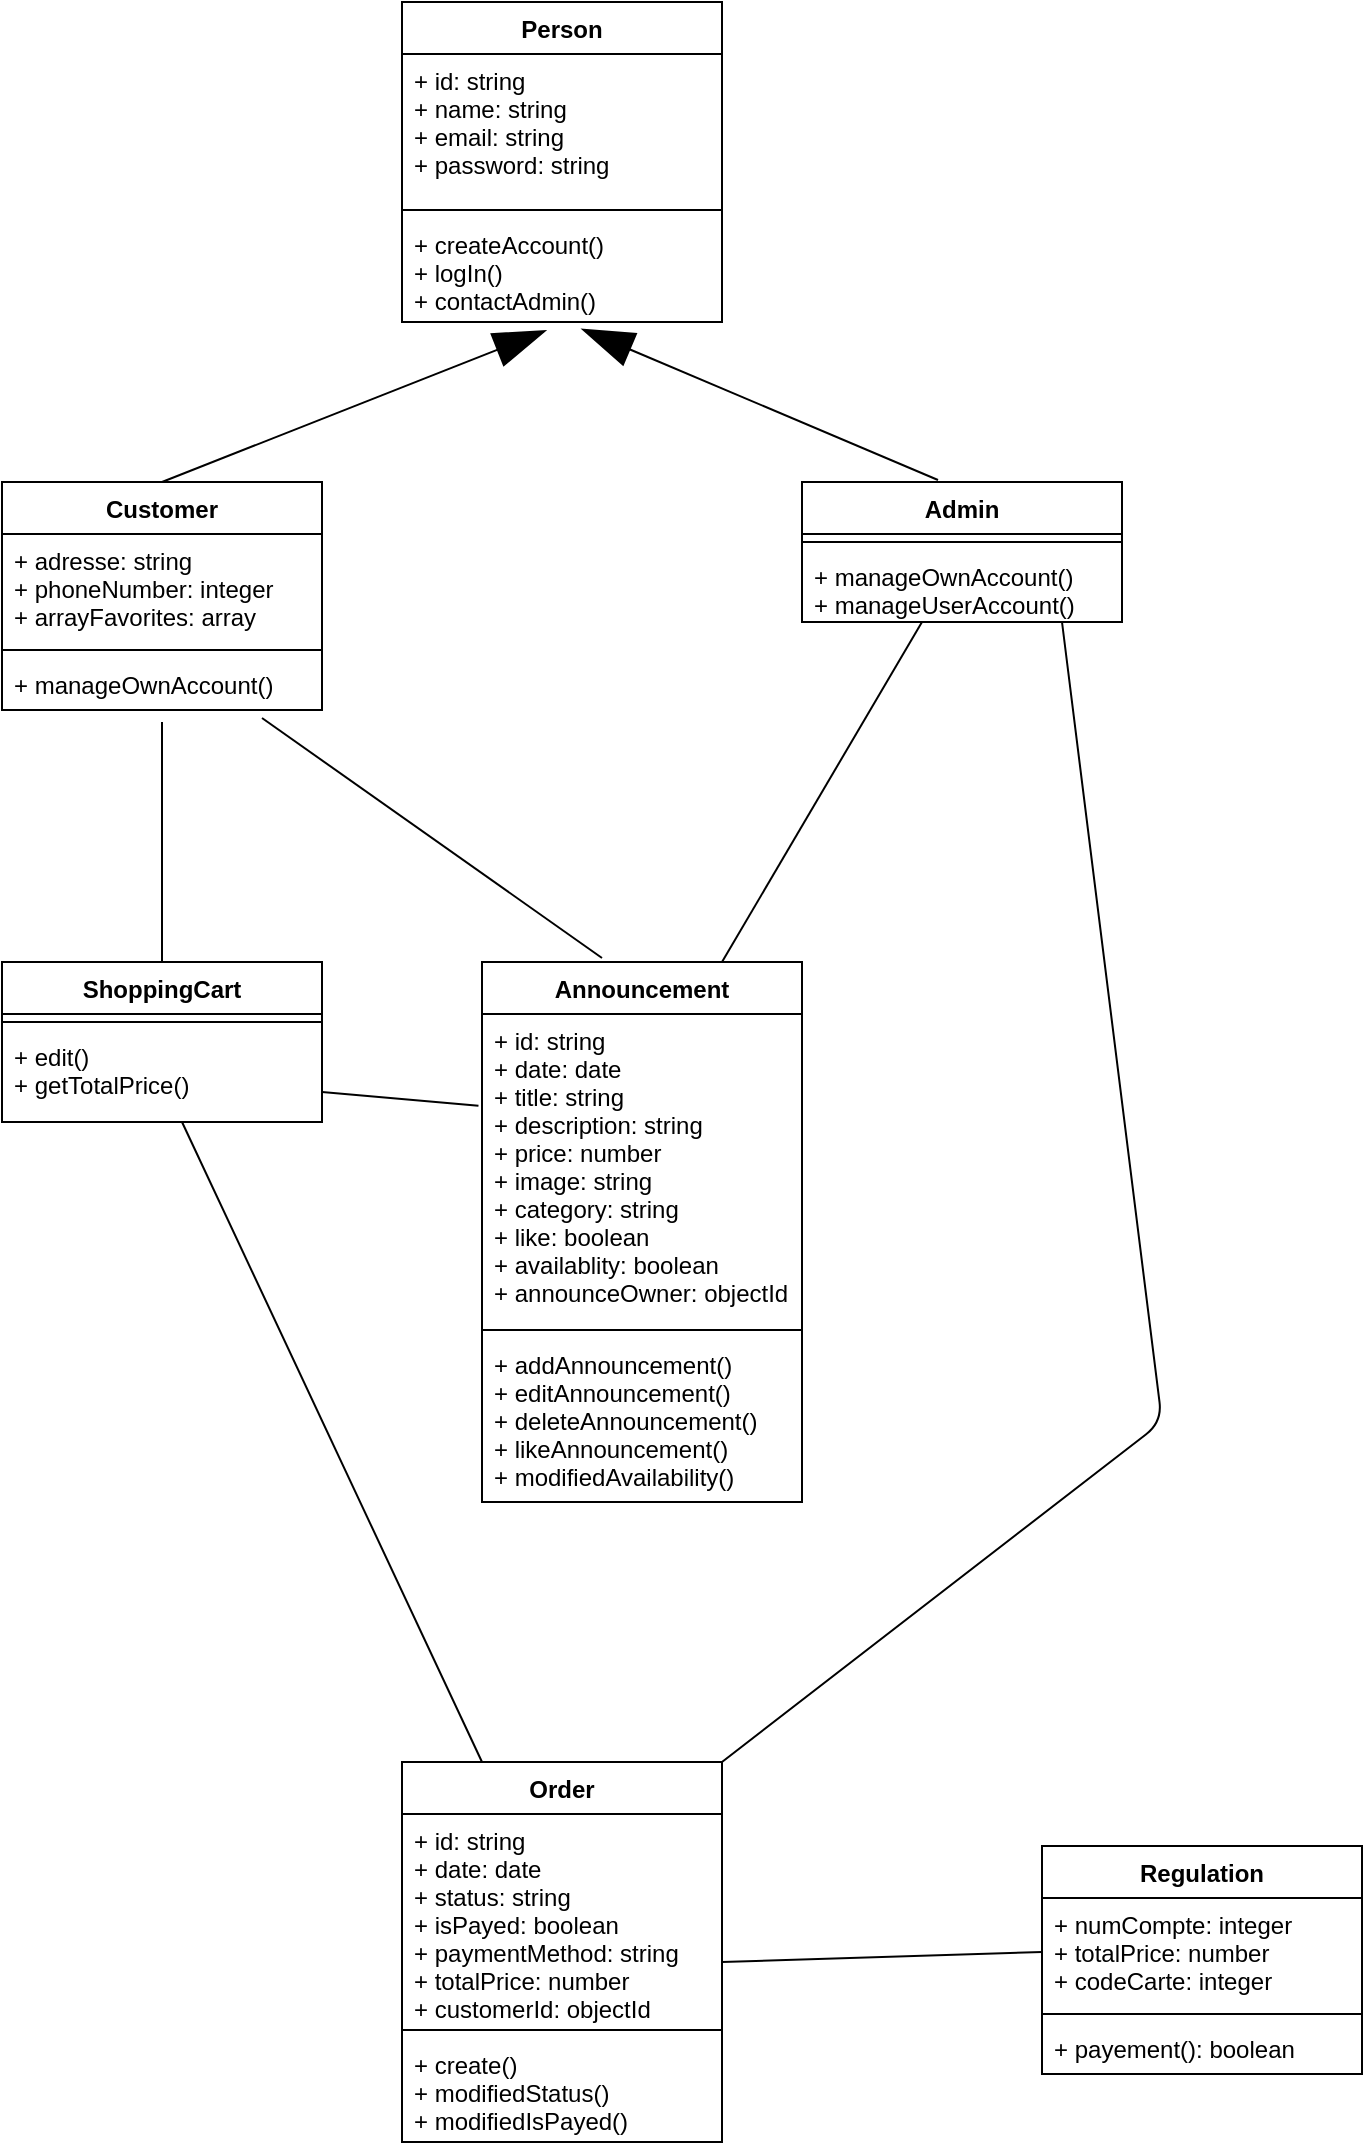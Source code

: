 <mxfile>
    <diagram id="ls-O7UvUpqgBh4XwHmF5" name="Page-1">
        <mxGraphModel dx="865" dy="425" grid="1" gridSize="10" guides="1" tooltips="1" connect="1" arrows="1" fold="1" page="1" pageScale="1" pageWidth="827" pageHeight="1169" math="0" shadow="0">
            <root>
                <mxCell id="0"/>
                <mxCell id="1" parent="0"/>
                <mxCell id="57" value="Person" style="swimlane;fontStyle=1;align=center;verticalAlign=top;childLayout=stackLayout;horizontal=1;startSize=26;horizontalStack=0;resizeParent=1;resizeParentMax=0;resizeLast=0;collapsible=1;marginBottom=0;" parent="1" vertex="1">
                    <mxGeometry x="280" y="40" width="160" height="160" as="geometry"/>
                </mxCell>
                <mxCell id="58" value="+ id: string&#10;+ name: string&#10;+ email: string&#10;+ password: string&#10;" style="text;strokeColor=none;fillColor=none;align=left;verticalAlign=top;spacingLeft=4;spacingRight=4;overflow=hidden;rotatable=0;points=[[0,0.5],[1,0.5]];portConstraint=eastwest;" parent="57" vertex="1">
                    <mxGeometry y="26" width="160" height="74" as="geometry"/>
                </mxCell>
                <mxCell id="59" value="" style="line;strokeWidth=1;fillColor=none;align=left;verticalAlign=middle;spacingTop=-1;spacingLeft=3;spacingRight=3;rotatable=0;labelPosition=right;points=[];portConstraint=eastwest;" parent="57" vertex="1">
                    <mxGeometry y="100" width="160" height="8" as="geometry"/>
                </mxCell>
                <mxCell id="60" value="+ createAccount()&#10;+ logIn()&#10;+ contactAdmin()" style="text;strokeColor=none;fillColor=none;align=left;verticalAlign=top;spacingLeft=4;spacingRight=4;overflow=hidden;rotatable=0;points=[[0,0.5],[1,0.5]];portConstraint=eastwest;" parent="57" vertex="1">
                    <mxGeometry y="108" width="160" height="52" as="geometry"/>
                </mxCell>
                <mxCell id="69" value="Admin" style="swimlane;fontStyle=1;align=center;verticalAlign=top;childLayout=stackLayout;horizontal=1;startSize=26;horizontalStack=0;resizeParent=1;resizeParentMax=0;resizeLast=0;collapsible=1;marginBottom=0;" parent="1" vertex="1">
                    <mxGeometry x="480" y="280" width="160" height="70" as="geometry"/>
                </mxCell>
                <mxCell id="71" value="" style="line;strokeWidth=1;fillColor=none;align=left;verticalAlign=middle;spacingTop=-1;spacingLeft=3;spacingRight=3;rotatable=0;labelPosition=right;points=[];portConstraint=eastwest;" parent="69" vertex="1">
                    <mxGeometry y="26" width="160" height="8" as="geometry"/>
                </mxCell>
                <mxCell id="72" value="+ manageOwnAccount()&#10;+ manageUserAccount()" style="text;strokeColor=none;fillColor=none;align=left;verticalAlign=top;spacingLeft=4;spacingRight=4;overflow=hidden;rotatable=0;points=[[0,0.5],[1,0.5]];portConstraint=eastwest;" parent="69" vertex="1">
                    <mxGeometry y="34" width="160" height="36" as="geometry"/>
                </mxCell>
                <mxCell id="73" value="Customer" style="swimlane;fontStyle=1;align=center;verticalAlign=top;childLayout=stackLayout;horizontal=1;startSize=26;horizontalStack=0;resizeParent=1;resizeParentMax=0;resizeLast=0;collapsible=1;marginBottom=0;" parent="1" vertex="1">
                    <mxGeometry x="80" y="280" width="160" height="114" as="geometry"/>
                </mxCell>
                <mxCell id="74" value="+ adresse: string&#10;+ phoneNumber: integer&#10;+ arrayFavorites: array" style="text;strokeColor=none;fillColor=none;align=left;verticalAlign=top;spacingLeft=4;spacingRight=4;overflow=hidden;rotatable=0;points=[[0,0.5],[1,0.5]];portConstraint=eastwest;" parent="73" vertex="1">
                    <mxGeometry y="26" width="160" height="54" as="geometry"/>
                </mxCell>
                <mxCell id="75" value="" style="line;strokeWidth=1;fillColor=none;align=left;verticalAlign=middle;spacingTop=-1;spacingLeft=3;spacingRight=3;rotatable=0;labelPosition=right;points=[];portConstraint=eastwest;" parent="73" vertex="1">
                    <mxGeometry y="80" width="160" height="8" as="geometry"/>
                </mxCell>
                <mxCell id="76" value="+ manageOwnAccount()" style="text;strokeColor=none;fillColor=none;align=left;verticalAlign=top;spacingLeft=4;spacingRight=4;overflow=hidden;rotatable=0;points=[[0,0.5],[1,0.5]];portConstraint=eastwest;" parent="73" vertex="1">
                    <mxGeometry y="88" width="160" height="26" as="geometry"/>
                </mxCell>
                <mxCell id="77" value="ShoppingCart" style="swimlane;fontStyle=1;align=center;verticalAlign=top;childLayout=stackLayout;horizontal=1;startSize=26;horizontalStack=0;resizeParent=1;resizeParentMax=0;resizeLast=0;collapsible=1;marginBottom=0;" parent="1" vertex="1">
                    <mxGeometry x="80" y="520" width="160" height="80" as="geometry"/>
                </mxCell>
                <mxCell id="79" value="" style="line;strokeWidth=1;fillColor=none;align=left;verticalAlign=middle;spacingTop=-1;spacingLeft=3;spacingRight=3;rotatable=0;labelPosition=right;points=[];portConstraint=eastwest;" parent="77" vertex="1">
                    <mxGeometry y="26" width="160" height="8" as="geometry"/>
                </mxCell>
                <mxCell id="80" value="+ edit()&#10;+ getTotalPrice()" style="text;strokeColor=none;fillColor=none;align=left;verticalAlign=top;spacingLeft=4;spacingRight=4;overflow=hidden;rotatable=0;points=[[0,0.5],[1,0.5]];portConstraint=eastwest;" parent="77" vertex="1">
                    <mxGeometry y="34" width="160" height="46" as="geometry"/>
                </mxCell>
                <mxCell id="81" value="Announcement" style="swimlane;fontStyle=1;align=center;verticalAlign=top;childLayout=stackLayout;horizontal=1;startSize=26;horizontalStack=0;resizeParent=1;resizeParentMax=0;resizeLast=0;collapsible=1;marginBottom=0;" parent="1" vertex="1">
                    <mxGeometry x="320" y="520" width="160" height="270" as="geometry"/>
                </mxCell>
                <mxCell id="82" value="+ id: string&#10;+ date: date&#10;+ title: string&#10;+ description: string&#10;+ price: number&#10;+ image: string&#10;+ category: string&#10;+ like: boolean&#10;+ availablity: boolean&#10;+ announceOwner: objectId" style="text;strokeColor=none;fillColor=none;align=left;verticalAlign=top;spacingLeft=4;spacingRight=4;overflow=hidden;rotatable=0;points=[[0,0.5],[1,0.5]];portConstraint=eastwest;" parent="81" vertex="1">
                    <mxGeometry y="26" width="160" height="154" as="geometry"/>
                </mxCell>
                <mxCell id="83" value="" style="line;strokeWidth=1;fillColor=none;align=left;verticalAlign=middle;spacingTop=-1;spacingLeft=3;spacingRight=3;rotatable=0;labelPosition=right;points=[];portConstraint=eastwest;" parent="81" vertex="1">
                    <mxGeometry y="180" width="160" height="8" as="geometry"/>
                </mxCell>
                <mxCell id="84" value="+ addAnnouncement()&#10;+ editAnnouncement()&#10;+ deleteAnnouncement()&#10;+ likeAnnouncement()&#10;+ modifiedAvailability()&#10;" style="text;strokeColor=none;fillColor=none;align=left;verticalAlign=top;spacingLeft=4;spacingRight=4;overflow=hidden;rotatable=0;points=[[0,0.5],[1,0.5]];portConstraint=eastwest;" parent="81" vertex="1">
                    <mxGeometry y="188" width="160" height="82" as="geometry"/>
                </mxCell>
                <mxCell id="85" value="Order" style="swimlane;fontStyle=1;align=center;verticalAlign=top;childLayout=stackLayout;horizontal=1;startSize=26;horizontalStack=0;resizeParent=1;resizeParentMax=0;resizeLast=0;collapsible=1;marginBottom=0;" parent="1" vertex="1">
                    <mxGeometry x="280" y="920" width="160" height="190" as="geometry"/>
                </mxCell>
                <mxCell id="86" value="+ id: string&#10;+ date: date&#10;+ status: string&#10;+ isPayed: boolean&#10;+ paymentMethod: string&#10;+ totalPrice: number&#10;+ customerId: objectId" style="text;strokeColor=none;fillColor=none;align=left;verticalAlign=top;spacingLeft=4;spacingRight=4;overflow=hidden;rotatable=0;points=[[0,0.5],[1,0.5]];portConstraint=eastwest;" parent="85" vertex="1">
                    <mxGeometry y="26" width="160" height="104" as="geometry"/>
                </mxCell>
                <mxCell id="87" value="" style="line;strokeWidth=1;fillColor=none;align=left;verticalAlign=middle;spacingTop=-1;spacingLeft=3;spacingRight=3;rotatable=0;labelPosition=right;points=[];portConstraint=eastwest;" parent="85" vertex="1">
                    <mxGeometry y="130" width="160" height="8" as="geometry"/>
                </mxCell>
                <mxCell id="88" value="+ create()&#10;+ modifiedStatus()&#10;+ modifiedIsPayed()" style="text;strokeColor=none;fillColor=none;align=left;verticalAlign=top;spacingLeft=4;spacingRight=4;overflow=hidden;rotatable=0;points=[[0,0.5],[1,0.5]];portConstraint=eastwest;" parent="85" vertex="1">
                    <mxGeometry y="138" width="160" height="52" as="geometry"/>
                </mxCell>
                <mxCell id="89" value="Regulation" style="swimlane;fontStyle=1;align=center;verticalAlign=top;childLayout=stackLayout;horizontal=1;startSize=26;horizontalStack=0;resizeParent=1;resizeParentMax=0;resizeLast=0;collapsible=1;marginBottom=0;" parent="1" vertex="1">
                    <mxGeometry x="600" y="962" width="160" height="114" as="geometry"/>
                </mxCell>
                <mxCell id="90" value="+ numCompte: integer&#10;+ totalPrice: number&#10;+ codeCarte: integer&#10;" style="text;strokeColor=none;fillColor=none;align=left;verticalAlign=top;spacingLeft=4;spacingRight=4;overflow=hidden;rotatable=0;points=[[0,0.5],[1,0.5]];portConstraint=eastwest;" parent="89" vertex="1">
                    <mxGeometry y="26" width="160" height="54" as="geometry"/>
                </mxCell>
                <mxCell id="91" value="" style="line;strokeWidth=1;fillColor=none;align=left;verticalAlign=middle;spacingTop=-1;spacingLeft=3;spacingRight=3;rotatable=0;labelPosition=right;points=[];portConstraint=eastwest;" parent="89" vertex="1">
                    <mxGeometry y="80" width="160" height="8" as="geometry"/>
                </mxCell>
                <mxCell id="92" value="+ payement(): boolean" style="text;strokeColor=none;fillColor=none;align=left;verticalAlign=top;spacingLeft=4;spacingRight=4;overflow=hidden;rotatable=0;points=[[0,0.5],[1,0.5]];portConstraint=eastwest;" parent="89" vertex="1">
                    <mxGeometry y="88" width="160" height="26" as="geometry"/>
                </mxCell>
                <mxCell id="93" value="" style="endArrow=blockThin;endFill=1;endSize=24;html=1;entryX=0.451;entryY=1.139;entryDx=0;entryDy=0;entryPerimeter=0;exitX=0.5;exitY=0;exitDx=0;exitDy=0;" parent="1" source="73" edge="1">
                    <mxGeometry width="160" relative="1" as="geometry">
                        <mxPoint x="170" y="267" as="sourcePoint"/>
                        <mxPoint x="352.16" y="204.228" as="targetPoint"/>
                    </mxGeometry>
                </mxCell>
                <mxCell id="94" value="" style="endArrow=blockThin;endFill=1;endSize=24;html=1;entryX=0.573;entryY=1.085;entryDx=0;entryDy=0;entryPerimeter=0;" parent="1" edge="1">
                    <mxGeometry width="160" relative="1" as="geometry">
                        <mxPoint x="548" y="279" as="sourcePoint"/>
                        <mxPoint x="369.68" y="203.42" as="targetPoint"/>
                    </mxGeometry>
                </mxCell>
                <mxCell id="95" value="" style="endArrow=none;endFill=0;endSize=24;html=1;exitX=0.5;exitY=0;exitDx=0;exitDy=0;" parent="1" source="77" edge="1">
                    <mxGeometry width="160" relative="1" as="geometry">
                        <mxPoint x="120" y="480" as="sourcePoint"/>
                        <mxPoint x="160" y="400" as="targetPoint"/>
                    </mxGeometry>
                </mxCell>
                <mxCell id="96" value="" style="endArrow=none;endFill=0;endSize=24;html=1;" parent="1" edge="1">
                    <mxGeometry width="160" relative="1" as="geometry">
                        <mxPoint x="380" y="518" as="sourcePoint"/>
                        <mxPoint x="210" y="398" as="targetPoint"/>
                        <Array as="points"/>
                    </mxGeometry>
                </mxCell>
                <mxCell id="97" value="" style="endArrow=none;endFill=0;endSize=24;html=1;exitX=0.75;exitY=0;exitDx=0;exitDy=0;" parent="1" source="81" edge="1">
                    <mxGeometry width="160" relative="1" as="geometry">
                        <mxPoint x="710" y="470" as="sourcePoint"/>
                        <mxPoint x="540" y="350" as="targetPoint"/>
                        <Array as="points"/>
                    </mxGeometry>
                </mxCell>
                <mxCell id="98" value="" style="endArrow=none;endFill=0;endSize=24;html=1;exitX=0.25;exitY=0;exitDx=0;exitDy=0;" parent="1" source="85" edge="1">
                    <mxGeometry width="160" relative="1" as="geometry">
                        <mxPoint x="70" y="770" as="sourcePoint"/>
                        <mxPoint x="170" y="600" as="targetPoint"/>
                        <Array as="points"/>
                    </mxGeometry>
                </mxCell>
                <mxCell id="99" value="" style="endArrow=none;endFill=0;endSize=24;html=1;exitX=0;exitY=0.5;exitDx=0;exitDy=0;" parent="1" source="90" edge="1">
                    <mxGeometry width="160" relative="1" as="geometry">
                        <mxPoint x="530" y="1200" as="sourcePoint"/>
                        <mxPoint x="440" y="1020" as="targetPoint"/>
                        <Array as="points"/>
                    </mxGeometry>
                </mxCell>
                <mxCell id="100" value="" style="endArrow=none;endFill=0;endSize=24;html=1;exitX=1;exitY=0;exitDx=0;exitDy=0;" parent="1" source="85" edge="1">
                    <mxGeometry width="160" relative="1" as="geometry">
                        <mxPoint x="730" y="800" as="sourcePoint"/>
                        <mxPoint x="610" y="350" as="targetPoint"/>
                        <Array as="points">
                            <mxPoint x="660" y="750"/>
                        </Array>
                    </mxGeometry>
                </mxCell>
                <mxCell id="101" value="" style="endArrow=none;endFill=0;endSize=24;html=1;exitX=0.5;exitY=0;exitDx=0;exitDy=0;entryX=-0.011;entryY=0.298;entryDx=0;entryDy=0;entryPerimeter=0;" edge="1" parent="1" target="82">
                    <mxGeometry width="160" relative="1" as="geometry">
                        <mxPoint x="240" y="585" as="sourcePoint"/>
                        <mxPoint x="240" y="465" as="targetPoint"/>
                    </mxGeometry>
                </mxCell>
            </root>
        </mxGraphModel>
    </diagram>
</mxfile>